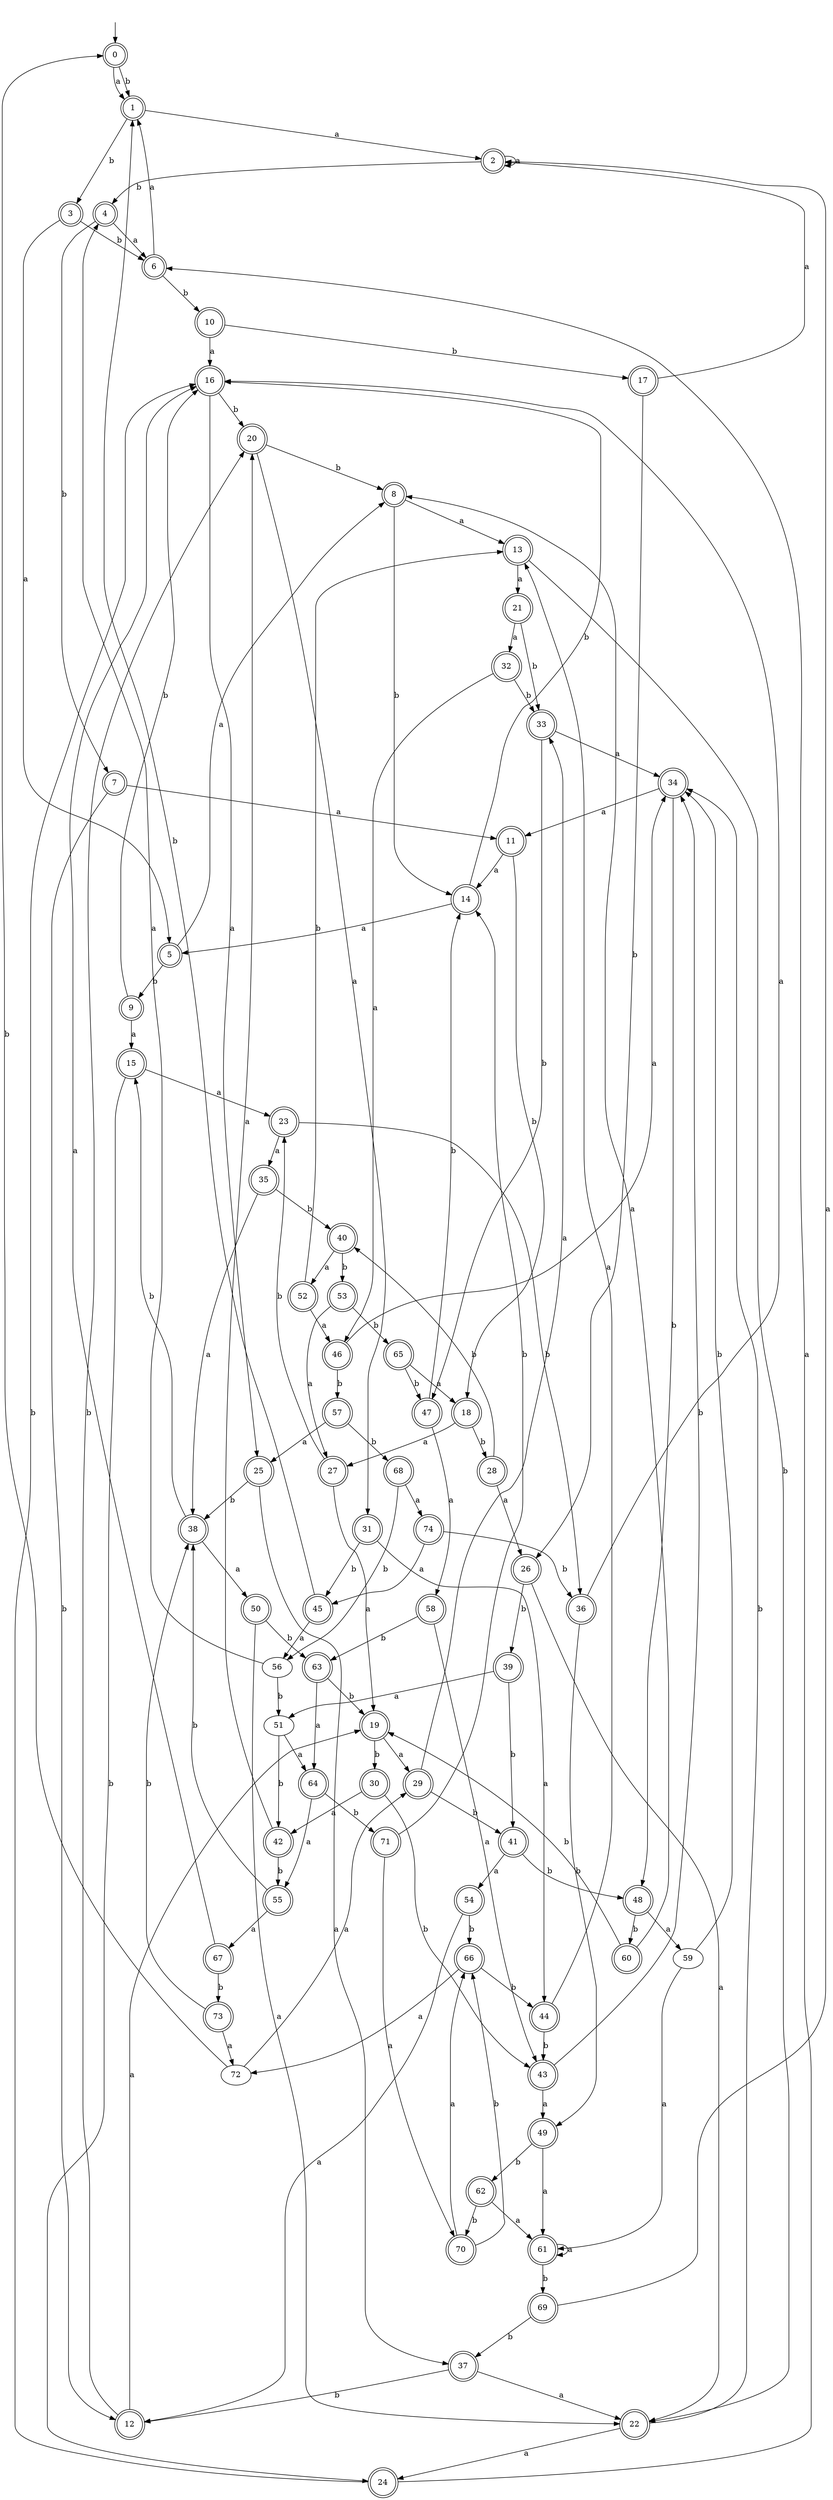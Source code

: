 digraph RandomDFA {
  __start0 [label="", shape=none];
  __start0 -> 0 [label=""];
  0 [shape=circle] [shape=doublecircle]
  0 -> 1 [label="a"]
  0 -> 1 [label="b"]
  1 [shape=doublecircle]
  1 -> 2 [label="a"]
  1 -> 3 [label="b"]
  2 [shape=doublecircle]
  2 -> 2 [label="a"]
  2 -> 4 [label="b"]
  3 [shape=doublecircle]
  3 -> 5 [label="a"]
  3 -> 6 [label="b"]
  4 [shape=doublecircle]
  4 -> 6 [label="a"]
  4 -> 7 [label="b"]
  5 [shape=doublecircle]
  5 -> 8 [label="a"]
  5 -> 9 [label="b"]
  6 [shape=doublecircle]
  6 -> 1 [label="a"]
  6 -> 10 [label="b"]
  7 [shape=doublecircle]
  7 -> 11 [label="a"]
  7 -> 12 [label="b"]
  8 [shape=doublecircle]
  8 -> 13 [label="a"]
  8 -> 14 [label="b"]
  9 [shape=doublecircle]
  9 -> 15 [label="a"]
  9 -> 16 [label="b"]
  10 [shape=doublecircle]
  10 -> 16 [label="a"]
  10 -> 17 [label="b"]
  11 [shape=doublecircle]
  11 -> 14 [label="a"]
  11 -> 18 [label="b"]
  12 [shape=doublecircle]
  12 -> 19 [label="a"]
  12 -> 20 [label="b"]
  13 [shape=doublecircle]
  13 -> 21 [label="a"]
  13 -> 22 [label="b"]
  14 [shape=doublecircle]
  14 -> 5 [label="a"]
  14 -> 16 [label="b"]
  15 [shape=doublecircle]
  15 -> 23 [label="a"]
  15 -> 24 [label="b"]
  16 [shape=doublecircle]
  16 -> 25 [label="a"]
  16 -> 20 [label="b"]
  17 [shape=doublecircle]
  17 -> 2 [label="a"]
  17 -> 26 [label="b"]
  18 [shape=doublecircle]
  18 -> 27 [label="a"]
  18 -> 28 [label="b"]
  19 [shape=doublecircle]
  19 -> 29 [label="a"]
  19 -> 30 [label="b"]
  20 [shape=doublecircle]
  20 -> 31 [label="a"]
  20 -> 8 [label="b"]
  21 [shape=doublecircle]
  21 -> 32 [label="a"]
  21 -> 33 [label="b"]
  22 [shape=doublecircle]
  22 -> 24 [label="a"]
  22 -> 34 [label="b"]
  23 [shape=doublecircle]
  23 -> 35 [label="a"]
  23 -> 36 [label="b"]
  24 [shape=doublecircle]
  24 -> 6 [label="a"]
  24 -> 16 [label="b"]
  25 [shape=doublecircle]
  25 -> 37 [label="a"]
  25 -> 38 [label="b"]
  26 [shape=doublecircle]
  26 -> 22 [label="a"]
  26 -> 39 [label="b"]
  27 [shape=doublecircle]
  27 -> 19 [label="a"]
  27 -> 23 [label="b"]
  28 [shape=doublecircle]
  28 -> 26 [label="a"]
  28 -> 40 [label="b"]
  29 [shape=doublecircle]
  29 -> 33 [label="a"]
  29 -> 41 [label="b"]
  30 [shape=doublecircle]
  30 -> 42 [label="a"]
  30 -> 43 [label="b"]
  31 [shape=doublecircle]
  31 -> 44 [label="a"]
  31 -> 45 [label="b"]
  32 [shape=doublecircle]
  32 -> 46 [label="a"]
  32 -> 33 [label="b"]
  33 [shape=doublecircle]
  33 -> 34 [label="a"]
  33 -> 47 [label="b"]
  34 [shape=doublecircle]
  34 -> 11 [label="a"]
  34 -> 48 [label="b"]
  35 [shape=doublecircle]
  35 -> 38 [label="a"]
  35 -> 40 [label="b"]
  36 [shape=doublecircle]
  36 -> 16 [label="a"]
  36 -> 49 [label="b"]
  37 [shape=doublecircle]
  37 -> 22 [label="a"]
  37 -> 12 [label="b"]
  38 [shape=doublecircle]
  38 -> 50 [label="a"]
  38 -> 15 [label="b"]
  39 [shape=doublecircle]
  39 -> 51 [label="a"]
  39 -> 41 [label="b"]
  40 [shape=doublecircle]
  40 -> 52 [label="a"]
  40 -> 53 [label="b"]
  41 [shape=doublecircle]
  41 -> 54 [label="a"]
  41 -> 48 [label="b"]
  42 [shape=doublecircle]
  42 -> 20 [label="a"]
  42 -> 55 [label="b"]
  43 [shape=doublecircle]
  43 -> 49 [label="a"]
  43 -> 34 [label="b"]
  44 [shape=doublecircle]
  44 -> 13 [label="a"]
  44 -> 43 [label="b"]
  45 [shape=doublecircle]
  45 -> 56 [label="a"]
  45 -> 1 [label="b"]
  46 [shape=doublecircle]
  46 -> 34 [label="a"]
  46 -> 57 [label="b"]
  47 [shape=doublecircle]
  47 -> 58 [label="a"]
  47 -> 14 [label="b"]
  48 [shape=doublecircle]
  48 -> 59 [label="a"]
  48 -> 60 [label="b"]
  49 [shape=doublecircle]
  49 -> 61 [label="a"]
  49 -> 62 [label="b"]
  50 [shape=doublecircle]
  50 -> 22 [label="a"]
  50 -> 63 [label="b"]
  51
  51 -> 64 [label="a"]
  51 -> 42 [label="b"]
  52 [shape=doublecircle]
  52 -> 46 [label="a"]
  52 -> 13 [label="b"]
  53 [shape=doublecircle]
  53 -> 27 [label="a"]
  53 -> 65 [label="b"]
  54 [shape=doublecircle]
  54 -> 12 [label="a"]
  54 -> 66 [label="b"]
  55 [shape=doublecircle]
  55 -> 67 [label="a"]
  55 -> 38 [label="b"]
  56
  56 -> 4 [label="a"]
  56 -> 51 [label="b"]
  57 [shape=doublecircle]
  57 -> 25 [label="a"]
  57 -> 68 [label="b"]
  58 [shape=doublecircle]
  58 -> 43 [label="a"]
  58 -> 63 [label="b"]
  59
  59 -> 61 [label="a"]
  59 -> 34 [label="b"]
  60 [shape=doublecircle]
  60 -> 8 [label="a"]
  60 -> 19 [label="b"]
  61 [shape=doublecircle]
  61 -> 61 [label="a"]
  61 -> 69 [label="b"]
  62 [shape=doublecircle]
  62 -> 61 [label="a"]
  62 -> 70 [label="b"]
  63 [shape=doublecircle]
  63 -> 64 [label="a"]
  63 -> 19 [label="b"]
  64 [shape=doublecircle]
  64 -> 55 [label="a"]
  64 -> 71 [label="b"]
  65 [shape=doublecircle]
  65 -> 18 [label="a"]
  65 -> 47 [label="b"]
  66 [shape=doublecircle]
  66 -> 72 [label="a"]
  66 -> 44 [label="b"]
  67 [shape=doublecircle]
  67 -> 16 [label="a"]
  67 -> 73 [label="b"]
  68 [shape=doublecircle]
  68 -> 74 [label="a"]
  68 -> 56 [label="b"]
  69 [shape=doublecircle]
  69 -> 2 [label="a"]
  69 -> 37 [label="b"]
  70 [shape=doublecircle]
  70 -> 66 [label="a"]
  70 -> 66 [label="b"]
  71 [shape=doublecircle]
  71 -> 70 [label="a"]
  71 -> 14 [label="b"]
  72
  72 -> 29 [label="a"]
  72 -> 0 [label="b"]
  73 [shape=doublecircle]
  73 -> 72 [label="a"]
  73 -> 38 [label="b"]
  74 [shape=doublecircle]
  74 -> 45 [label="a"]
  74 -> 36 [label="b"]
}
